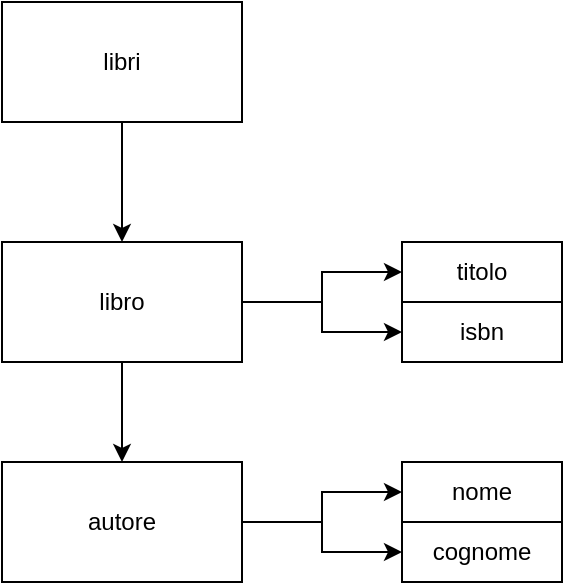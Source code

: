 <mxfile version="21.0.10" type="device"><diagram name="Pagina-1" id="Onblb28xbITNY6W6xpsR"><mxGraphModel dx="1674" dy="707" grid="1" gridSize="10" guides="1" tooltips="1" connect="1" arrows="1" fold="1" page="1" pageScale="1" pageWidth="827" pageHeight="1169" math="0" shadow="0"><root><mxCell id="0"/><mxCell id="1" parent="0"/><mxCell id="sKVrluZaRPio0UDEMMFF-8" value="" style="edgeStyle=orthogonalEdgeStyle;rounded=0;orthogonalLoop=1;jettySize=auto;html=1;" edge="1" parent="1" source="sKVrluZaRPio0UDEMMFF-1" target="sKVrluZaRPio0UDEMMFF-2"><mxGeometry relative="1" as="geometry"/></mxCell><mxCell id="sKVrluZaRPio0UDEMMFF-1" value="libri" style="rounded=0;whiteSpace=wrap;html=1;" vertex="1" parent="1"><mxGeometry x="360" y="40" width="120" height="60" as="geometry"/></mxCell><mxCell id="sKVrluZaRPio0UDEMMFF-9" value="" style="edgeStyle=orthogonalEdgeStyle;rounded=0;orthogonalLoop=1;jettySize=auto;html=1;" edge="1" parent="1" source="sKVrluZaRPio0UDEMMFF-2" target="sKVrluZaRPio0UDEMMFF-5"><mxGeometry relative="1" as="geometry"/></mxCell><mxCell id="sKVrluZaRPio0UDEMMFF-10" value="" style="edgeStyle=orthogonalEdgeStyle;rounded=0;orthogonalLoop=1;jettySize=auto;html=1;" edge="1" parent="1" source="sKVrluZaRPio0UDEMMFF-2" target="sKVrluZaRPio0UDEMMFF-4"><mxGeometry relative="1" as="geometry"/></mxCell><mxCell id="sKVrluZaRPio0UDEMMFF-11" style="edgeStyle=orthogonalEdgeStyle;rounded=0;orthogonalLoop=1;jettySize=auto;html=1;exitX=1;exitY=0.5;exitDx=0;exitDy=0;entryX=0;entryY=0.5;entryDx=0;entryDy=0;" edge="1" parent="1" source="sKVrluZaRPio0UDEMMFF-2" target="sKVrluZaRPio0UDEMMFF-3"><mxGeometry relative="1" as="geometry"/></mxCell><mxCell id="sKVrluZaRPio0UDEMMFF-2" value="libro" style="rounded=0;whiteSpace=wrap;html=1;" vertex="1" parent="1"><mxGeometry x="360" y="160" width="120" height="60" as="geometry"/></mxCell><mxCell id="sKVrluZaRPio0UDEMMFF-3" value="titolo" style="rounded=0;whiteSpace=wrap;html=1;" vertex="1" parent="1"><mxGeometry x="560" y="160" width="80" height="30" as="geometry"/></mxCell><mxCell id="sKVrluZaRPio0UDEMMFF-4" value="isbn" style="rounded=0;whiteSpace=wrap;html=1;" vertex="1" parent="1"><mxGeometry x="560" y="190" width="80" height="30" as="geometry"/></mxCell><mxCell id="sKVrluZaRPio0UDEMMFF-12" value="" style="edgeStyle=orthogonalEdgeStyle;rounded=0;orthogonalLoop=1;jettySize=auto;html=1;" edge="1" parent="1" source="sKVrluZaRPio0UDEMMFF-5" target="sKVrluZaRPio0UDEMMFF-7"><mxGeometry relative="1" as="geometry"/></mxCell><mxCell id="sKVrluZaRPio0UDEMMFF-13" style="edgeStyle=orthogonalEdgeStyle;rounded=0;orthogonalLoop=1;jettySize=auto;html=1;exitX=1;exitY=0.5;exitDx=0;exitDy=0;entryX=0;entryY=0.5;entryDx=0;entryDy=0;" edge="1" parent="1" source="sKVrluZaRPio0UDEMMFF-5" target="sKVrluZaRPio0UDEMMFF-6"><mxGeometry relative="1" as="geometry"/></mxCell><mxCell id="sKVrluZaRPio0UDEMMFF-5" value="autore" style="whiteSpace=wrap;html=1;" vertex="1" parent="1"><mxGeometry x="360" y="270" width="120" height="60" as="geometry"/></mxCell><mxCell id="sKVrluZaRPio0UDEMMFF-6" value="cognome" style="rounded=0;whiteSpace=wrap;html=1;" vertex="1" parent="1"><mxGeometry x="560" y="300" width="80" height="30" as="geometry"/></mxCell><mxCell id="sKVrluZaRPio0UDEMMFF-7" value="nome" style="rounded=0;whiteSpace=wrap;html=1;" vertex="1" parent="1"><mxGeometry x="560" y="270" width="80" height="30" as="geometry"/></mxCell></root></mxGraphModel></diagram></mxfile>